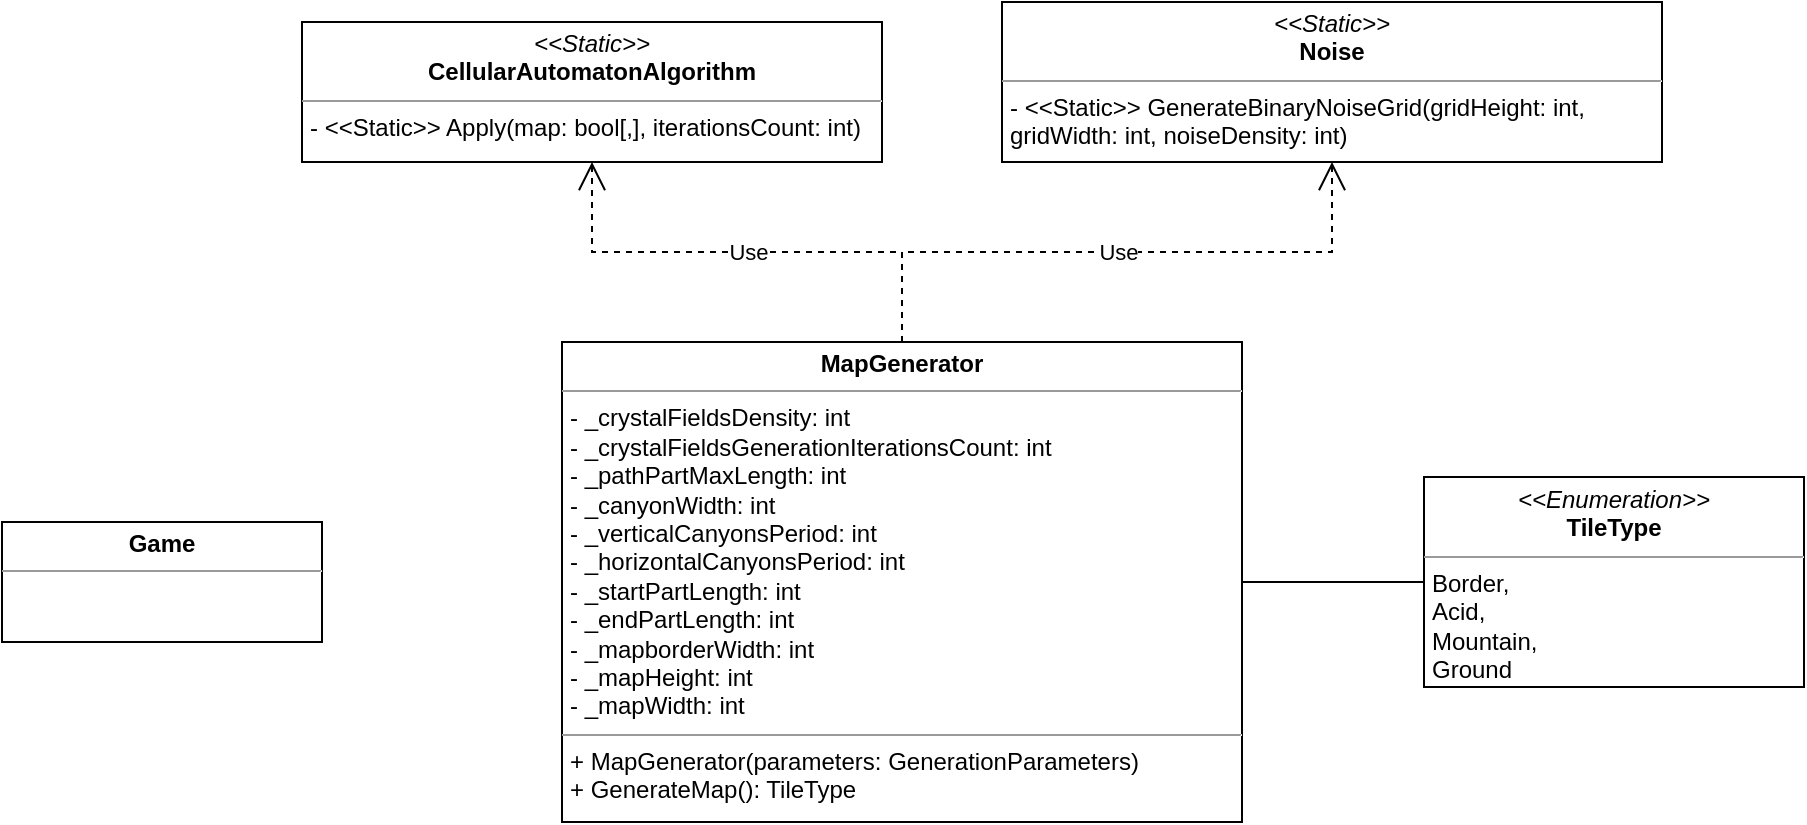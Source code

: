 <mxfile version="22.1.11" type="github">
  <diagram name="Страница — 1" id="3spQ1OdB81bb0q3GTsnV">
    <mxGraphModel dx="2074" dy="1106" grid="1" gridSize="10" guides="1" tooltips="1" connect="1" arrows="1" fold="1" page="1" pageScale="1" pageWidth="827" pageHeight="1169" math="0" shadow="0">
      <root>
        <mxCell id="0" />
        <mxCell id="1" parent="0" />
        <mxCell id="zuA1bw3WOwrKZyjwUTwy-1" value="&lt;p style=&quot;margin:0px;margin-top:4px;text-align:center;&quot;&gt;&lt;i&gt;&amp;lt;&amp;lt;Static&amp;gt;&amp;gt;&lt;/i&gt;&lt;br&gt;&lt;b&gt;CellularAutomatonAlgorithm&lt;/b&gt;&lt;/p&gt;&lt;hr size=&quot;1&quot;&gt;&lt;p style=&quot;margin:0px;margin-left:4px;&quot;&gt;- &amp;lt;&amp;lt;Static&amp;gt;&amp;gt; Apply(map: bool[,], iterationsCount: int)&lt;/p&gt;" style="verticalAlign=top;align=left;overflow=fill;fontSize=12;fontFamily=Helvetica;html=1;whiteSpace=wrap;" vertex="1" parent="1">
          <mxGeometry x="490" y="390" width="290" height="70" as="geometry" />
        </mxCell>
        <mxCell id="zuA1bw3WOwrKZyjwUTwy-2" value="&lt;p style=&quot;margin:0px;margin-top:4px;text-align:center;&quot;&gt;&lt;b&gt;Game&lt;/b&gt;&lt;/p&gt;&lt;hr size=&quot;1&quot;&gt;&lt;p style=&quot;margin:0px;margin-left:4px;&quot;&gt;&lt;br&gt;&lt;/p&gt;" style="verticalAlign=top;align=left;overflow=fill;fontSize=12;fontFamily=Helvetica;html=1;whiteSpace=wrap;" vertex="1" parent="1">
          <mxGeometry x="340" y="640" width="160" height="60" as="geometry" />
        </mxCell>
        <mxCell id="zuA1bw3WOwrKZyjwUTwy-3" value="&lt;p style=&quot;margin:0px;margin-top:4px;text-align:center;&quot;&gt;&lt;b&gt;MapGenerator&lt;/b&gt;&lt;/p&gt;&lt;hr size=&quot;1&quot;&gt;&lt;p style=&quot;margin:0px;margin-left:4px;&quot;&gt;- _crystalFieldsDensity: int&lt;/p&gt;&lt;p style=&quot;margin:0px;margin-left:4px;&quot;&gt;- _crystalFieldsGenerationIterationsCount: int&lt;/p&gt;&lt;p style=&quot;margin:0px;margin-left:4px;&quot;&gt;- _pathPartMaxLength: int&lt;/p&gt;&lt;p style=&quot;margin:0px;margin-left:4px;&quot;&gt;- _canyonWidth: int&lt;/p&gt;&lt;p style=&quot;margin:0px;margin-left:4px;&quot;&gt;- _verticalCanyonsPeriod: int&lt;/p&gt;&lt;p style=&quot;margin:0px;margin-left:4px;&quot;&gt;- _horizontalCanyonsPeriod: int&lt;/p&gt;&lt;p style=&quot;margin:0px;margin-left:4px;&quot;&gt;- _startPartLength: int&lt;/p&gt;&lt;p style=&quot;margin:0px;margin-left:4px;&quot;&gt;- _endPartLength: int&lt;/p&gt;&lt;p style=&quot;margin:0px;margin-left:4px;&quot;&gt;- _mapborderWidth: int&lt;/p&gt;&lt;p style=&quot;margin:0px;margin-left:4px;&quot;&gt;- _mapHeight: int&lt;/p&gt;&lt;p style=&quot;margin:0px;margin-left:4px;&quot;&gt;- _mapWidth: int&lt;/p&gt;&lt;hr size=&quot;1&quot;&gt;&lt;p style=&quot;margin:0px;margin-left:4px;&quot;&gt;+ MapGenerator(parameters: GenerationParameters)&lt;br&gt;&lt;/p&gt;&lt;p style=&quot;margin:0px;margin-left:4px;&quot;&gt;+ GenerateMap(): TileType&lt;br&gt;&lt;/p&gt;" style="verticalAlign=top;align=left;overflow=fill;fontSize=12;fontFamily=Helvetica;html=1;whiteSpace=wrap;" vertex="1" parent="1">
          <mxGeometry x="620" y="550" width="340" height="240" as="geometry" />
        </mxCell>
        <mxCell id="zuA1bw3WOwrKZyjwUTwy-4" value="Use" style="endArrow=open;endSize=12;dashed=1;html=1;rounded=0;entryX=0.5;entryY=1;entryDx=0;entryDy=0;exitX=0.5;exitY=0;exitDx=0;exitDy=0;edgeStyle=orthogonalEdgeStyle;" edge="1" parent="1" source="zuA1bw3WOwrKZyjwUTwy-3" target="zuA1bw3WOwrKZyjwUTwy-1">
          <mxGeometry width="160" relative="1" as="geometry">
            <mxPoint x="330" y="560" as="sourcePoint" />
            <mxPoint x="490" y="560" as="targetPoint" />
          </mxGeometry>
        </mxCell>
        <mxCell id="zuA1bw3WOwrKZyjwUTwy-5" value="&lt;p style=&quot;margin:0px;margin-top:4px;text-align:center;&quot;&gt;&lt;i&gt;&amp;lt;&amp;lt;Enumeration&amp;gt;&amp;gt;&lt;/i&gt;&lt;br&gt;&lt;b&gt;TileType&lt;/b&gt;&lt;/p&gt;&lt;hr size=&quot;1&quot;&gt;&lt;p style=&quot;margin:0px;margin-left:4px;&quot;&gt;Border,&lt;/p&gt;&lt;p style=&quot;margin:0px;margin-left:4px;&quot;&gt;Acid,&lt;/p&gt;&lt;p style=&quot;margin:0px;margin-left:4px;&quot;&gt;Mountain,&lt;/p&gt;&lt;p style=&quot;margin:0px;margin-left:4px;&quot;&gt;Ground&lt;/p&gt;" style="verticalAlign=top;align=left;overflow=fill;fontSize=12;fontFamily=Helvetica;html=1;whiteSpace=wrap;" vertex="1" parent="1">
          <mxGeometry x="1051" y="617.5" width="190" height="105" as="geometry" />
        </mxCell>
        <mxCell id="zuA1bw3WOwrKZyjwUTwy-6" value="" style="endArrow=none;html=1;edgeStyle=orthogonalEdgeStyle;rounded=0;exitX=1;exitY=0.5;exitDx=0;exitDy=0;entryX=0;entryY=0.5;entryDx=0;entryDy=0;" edge="1" parent="1" source="zuA1bw3WOwrKZyjwUTwy-3" target="zuA1bw3WOwrKZyjwUTwy-5">
          <mxGeometry relative="1" as="geometry">
            <mxPoint x="1090" y="530" as="sourcePoint" />
            <mxPoint x="1250" y="530" as="targetPoint" />
          </mxGeometry>
        </mxCell>
        <mxCell id="zuA1bw3WOwrKZyjwUTwy-9" value="&lt;p style=&quot;margin:0px;margin-top:4px;text-align:center;&quot;&gt;&lt;i&gt;&amp;lt;&amp;lt;Static&amp;gt;&amp;gt;&lt;/i&gt;&lt;br&gt;&lt;b&gt;Noise&lt;/b&gt;&lt;/p&gt;&lt;hr size=&quot;1&quot;&gt;&lt;p style=&quot;margin:0px;margin-left:4px;&quot;&gt;- &amp;lt;&amp;lt;Static&amp;gt;&amp;gt; GenerateBinaryNoiseGrid(gridHeight: int, gridWidth: int, noiseDensity: int)&lt;/p&gt;" style="verticalAlign=top;align=left;overflow=fill;fontSize=12;fontFamily=Helvetica;html=1;whiteSpace=wrap;" vertex="1" parent="1">
          <mxGeometry x="840" y="380" width="330" height="80" as="geometry" />
        </mxCell>
        <mxCell id="zuA1bw3WOwrKZyjwUTwy-10" value="Use" style="endArrow=open;endSize=12;dashed=1;html=1;rounded=0;entryX=0.5;entryY=1;entryDx=0;entryDy=0;exitX=0.5;exitY=0;exitDx=0;exitDy=0;edgeStyle=orthogonalEdgeStyle;" edge="1" parent="1" source="zuA1bw3WOwrKZyjwUTwy-3" target="zuA1bw3WOwrKZyjwUTwy-9">
          <mxGeometry width="160" relative="1" as="geometry">
            <mxPoint x="800" y="560" as="sourcePoint" />
            <mxPoint x="645" y="470" as="targetPoint" />
          </mxGeometry>
        </mxCell>
      </root>
    </mxGraphModel>
  </diagram>
</mxfile>
